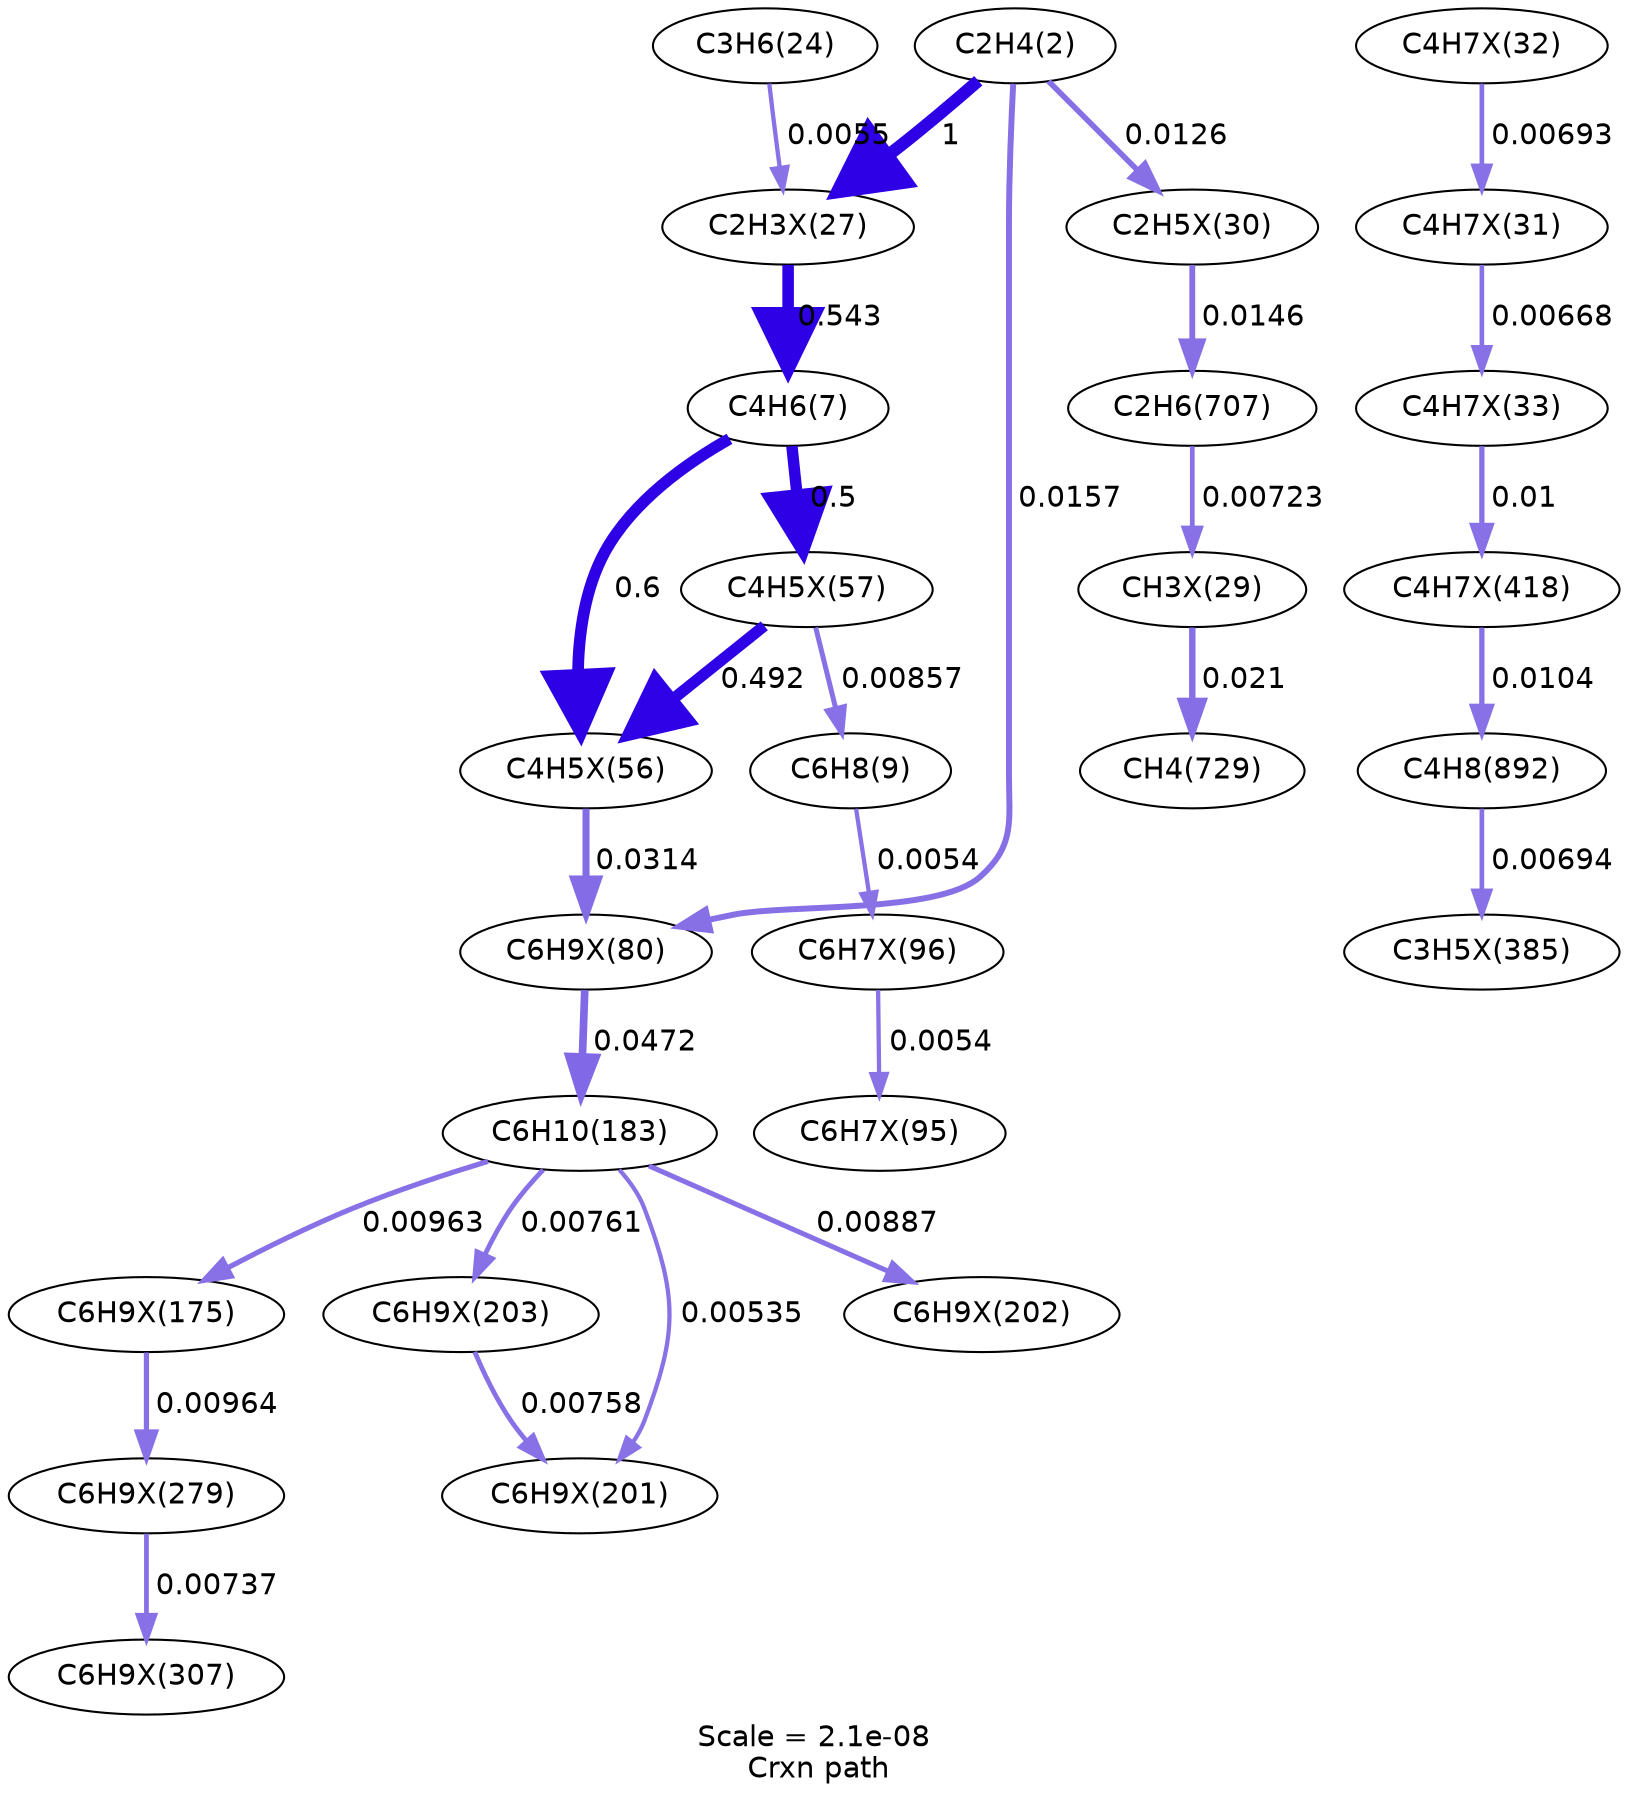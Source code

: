 digraph reaction_paths {
center=1;
s5 -> s45[fontname="Helvetica", style="setlinewidth(6)", arrowsize=3, color="0.7, 1.5, 0.9"
, label=" 1"];
s5 -> s61[fontname="Helvetica", style="setlinewidth(2.86)", arrowsize=1.43, color="0.7, 0.516, 0.9"
, label=" 0.0157"];
s5 -> s48[fontname="Helvetica", style="setlinewidth(2.7)", arrowsize=1.35, color="0.7, 0.513, 0.9"
, label=" 0.0126"];
s45 -> s8[fontname="Helvetica", style="setlinewidth(5.54)", arrowsize=2.77, color="0.7, 1.04, 0.9"
, label=" 0.543"];
s10 -> s45[fontname="Helvetica", style="setlinewidth(2.07)", arrowsize=1.04, color="0.7, 0.505, 0.9"
, label=" 0.0055"];
s8 -> s57[fontname="Helvetica", style="setlinewidth(5.48)", arrowsize=2.74, color="0.7, 1, 0.9"
, label=" 0.5"];
s8 -> s56[fontname="Helvetica", style="setlinewidth(5.61)", arrowsize=2.81, color="0.7, 1.1, 0.9"
, label=" 0.6"];
s57 -> s56[fontname="Helvetica", style="setlinewidth(5.46)", arrowsize=2.73, color="0.7, 0.992, 0.9"
, label=" 0.492"];
s57 -> s9[fontname="Helvetica", style="setlinewidth(2.41)", arrowsize=1.2, color="0.7, 0.509, 0.9"
, label=" 0.00857"];
s56 -> s61[fontname="Helvetica", style="setlinewidth(3.39)", arrowsize=1.69, color="0.7, 0.531, 0.9"
, label=" 0.0314"];
s9 -> s64[fontname="Helvetica", style="setlinewidth(2.06)", arrowsize=1.03, color="0.7, 0.505, 0.9"
, label=" 0.0054"];
s64 -> s63[fontname="Helvetica", style="setlinewidth(2.06)", arrowsize=1.03, color="0.7, 0.505, 0.9"
, label=" 0.0054"];
s61 -> s12[fontname="Helvetica", style="setlinewidth(3.69)", arrowsize=1.85, color="0.7, 0.547, 0.9"
, label=" 0.0472"];
s12 -> s68[fontname="Helvetica", style="setlinewidth(2.49)", arrowsize=1.25, color="0.7, 0.51, 0.9"
, label=" 0.00963"];
s12 -> s72[fontname="Helvetica", style="setlinewidth(2.32)", arrowsize=1.16, color="0.7, 0.508, 0.9"
, label=" 0.00761"];
s12 -> s70[fontname="Helvetica", style="setlinewidth(2.05)", arrowsize=1.03, color="0.7, 0.505, 0.9"
, label=" 0.00535"];
s12 -> s71[fontname="Helvetica", style="setlinewidth(2.43)", arrowsize=1.22, color="0.7, 0.509, 0.9"
, label=" 0.00887"];
s68 -> s77[fontname="Helvetica", style="setlinewidth(2.5)", arrowsize=1.25, color="0.7, 0.51, 0.9"
, label=" 0.00964"];
s77 -> s78[fontname="Helvetica", style="setlinewidth(2.29)", arrowsize=1.15, color="0.7, 0.507, 0.9"
, label=" 0.00737"];
s72 -> s70[fontname="Helvetica", style="setlinewidth(2.31)", arrowsize=1.16, color="0.7, 0.508, 0.9"
, label=" 0.00758"];
s48 -> s15[fontname="Helvetica", style="setlinewidth(2.81)", arrowsize=1.4, color="0.7, 0.515, 0.9"
, label=" 0.0146"];
s15 -> s47[fontname="Helvetica", style="setlinewidth(2.28)", arrowsize=1.14, color="0.7, 0.507, 0.9"
, label=" 0.00723"];
s47 -> s20[fontname="Helvetica", style="setlinewidth(3.08)", arrowsize=1.54, color="0.7, 0.521, 0.9"
, label=" 0.021"];
s49 -> s51[fontname="Helvetica", style="setlinewidth(2.22)", arrowsize=1.11, color="0.7, 0.507, 0.9"
, label=" 0.00668"];
s51 -> s85[fontname="Helvetica", style="setlinewidth(2.53)", arrowsize=1.26, color="0.7, 0.51, 0.9"
, label=" 0.01"];
s50 -> s49[fontname="Helvetica", style="setlinewidth(2.25)", arrowsize=1.12, color="0.7, 0.507, 0.9"
, label=" 0.00693"];
s85 -> s25[fontname="Helvetica", style="setlinewidth(2.55)", arrowsize=1.28, color="0.7, 0.51, 0.9"
, label=" 0.0104"];
s25 -> s82[fontname="Helvetica", style="setlinewidth(2.25)", arrowsize=1.12, color="0.7, 0.507, 0.9"
, label=" 0.00694"];
s5 [ fontname="Helvetica", label="C2H4(2)"];
s8 [ fontname="Helvetica", label="C4H6(7)"];
s9 [ fontname="Helvetica", label="C6H8(9)"];
s10 [ fontname="Helvetica", label="C3H6(24)"];
s12 [ fontname="Helvetica", label="C6H10(183)"];
s15 [ fontname="Helvetica", label="C2H6(707)"];
s20 [ fontname="Helvetica", label="CH4(729)"];
s25 [ fontname="Helvetica", label="C4H8(892)"];
s45 [ fontname="Helvetica", label="C2H3X(27)"];
s47 [ fontname="Helvetica", label="CH3X(29)"];
s48 [ fontname="Helvetica", label="C2H5X(30)"];
s49 [ fontname="Helvetica", label="C4H7X(31)"];
s50 [ fontname="Helvetica", label="C4H7X(32)"];
s51 [ fontname="Helvetica", label="C4H7X(33)"];
s56 [ fontname="Helvetica", label="C4H5X(56)"];
s57 [ fontname="Helvetica", label="C4H5X(57)"];
s61 [ fontname="Helvetica", label="C6H9X(80)"];
s63 [ fontname="Helvetica", label="C6H7X(95)"];
s64 [ fontname="Helvetica", label="C6H7X(96)"];
s68 [ fontname="Helvetica", label="C6H9X(175)"];
s70 [ fontname="Helvetica", label="C6H9X(201)"];
s71 [ fontname="Helvetica", label="C6H9X(202)"];
s72 [ fontname="Helvetica", label="C6H9X(203)"];
s77 [ fontname="Helvetica", label="C6H9X(279)"];
s78 [ fontname="Helvetica", label="C6H9X(307)"];
s82 [ fontname="Helvetica", label="C3H5X(385)"];
s85 [ fontname="Helvetica", label="C4H7X(418)"];
 label = "Scale = 2.1e-08\l Crxn path";
 fontname = "Helvetica";
}
